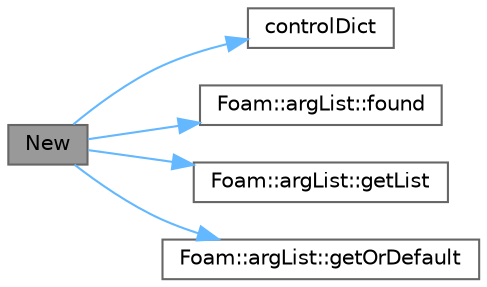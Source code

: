 digraph "New"
{
 // LATEX_PDF_SIZE
  bgcolor="transparent";
  edge [fontname=Helvetica,fontsize=10,labelfontname=Helvetica,labelfontsize=10];
  node [fontname=Helvetica,fontsize=10,shape=box,height=0.2,width=0.4];
  rankdir="LR";
  Node1 [id="Node000001",label="New",height=0.2,width=0.4,color="gray40", fillcolor="grey60", style="filled", fontcolor="black",tooltip=" "];
  Node1 -> Node2 [id="edge1_Node000001_Node000002",color="steelblue1",style="solid",tooltip=" "];
  Node2 [id="Node000002",label="controlDict",height=0.2,width=0.4,color="grey40", fillcolor="white", style="filled",URL="$combustion_2chemFoam_2readControls_8H.html#ae758ee1e4cff9c6a81a6cd309326b494",tooltip=" "];
  Node1 -> Node3 [id="edge2_Node000001_Node000003",color="steelblue1",style="solid",tooltip=" "];
  Node3 [id="Node000003",label="Foam::argList::found",height=0.2,width=0.4,color="grey40", fillcolor="white", style="filled",URL="$classFoam_1_1argList.html#a9ca2c0f722cb5404e6fd9a7ec51244d9",tooltip=" "];
  Node1 -> Node4 [id="edge3_Node000001_Node000004",color="steelblue1",style="solid",tooltip=" "];
  Node4 [id="Node000004",label="Foam::argList::getList",height=0.2,width=0.4,color="grey40", fillcolor="white", style="filled",URL="$classFoam_1_1argList.html#ad4823526d822367da4f5863e5cb40fb3",tooltip=" "];
  Node1 -> Node5 [id="edge4_Node000001_Node000005",color="steelblue1",style="solid",tooltip=" "];
  Node5 [id="Node000005",label="Foam::argList::getOrDefault",height=0.2,width=0.4,color="grey40", fillcolor="white", style="filled",URL="$classFoam_1_1argList.html#adb66ffb35704a98ea450e26e9c26940f",tooltip=" "];
}
